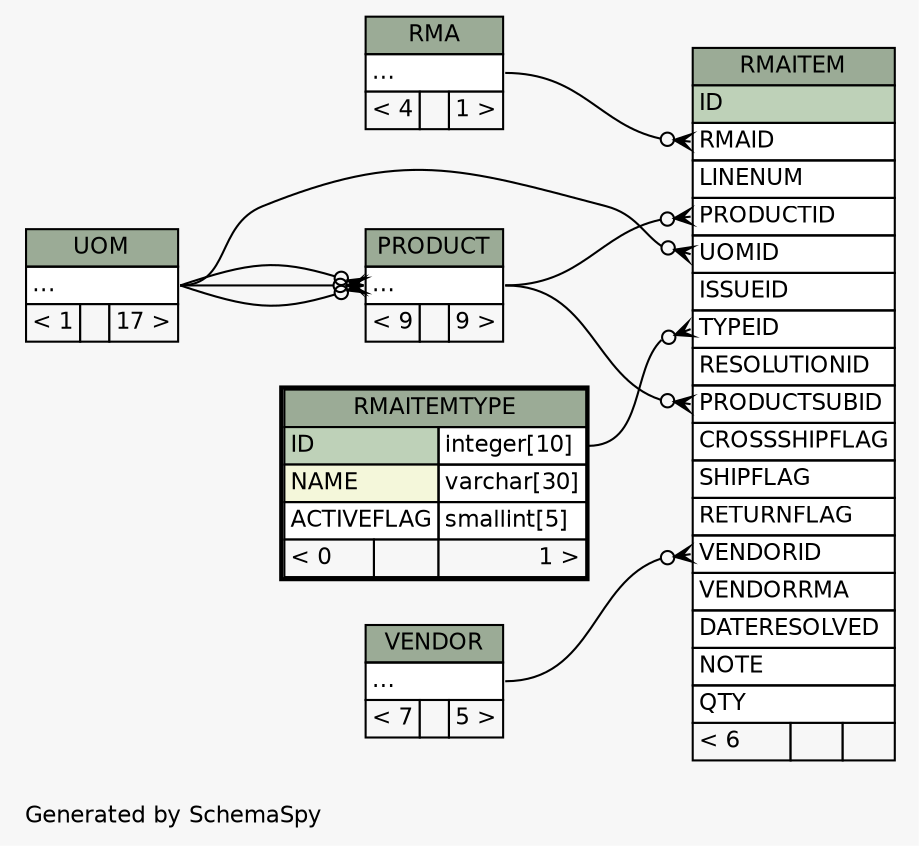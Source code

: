// dot 2.26.3 on Linux 3.5.0-34-generic
// SchemaSpy rev 590
digraph "twoDegreesRelationshipsDiagram" {
  graph [
    rankdir="RL"
    bgcolor="#f7f7f7"
    label="\nGenerated by SchemaSpy"
    labeljust="l"
    nodesep="0.18"
    ranksep="0.46"
    fontname="Helvetica"
    fontsize="11"
  ];
  node [
    fontname="Helvetica"
    fontsize="11"
    shape="plaintext"
  ];
  edge [
    arrowsize="0.8"
  ];
  "PRODUCT":"elipses":w -> "UOM":"elipses":e [arrowhead=none dir=back arrowtail=crowodot];
  "PRODUCT":"elipses":w -> "UOM":"elipses":e [arrowhead=none dir=back arrowtail=crowodot];
  "PRODUCT":"elipses":w -> "UOM":"elipses":e [arrowhead=none dir=back arrowtail=crowodot];
  "RMAITEM":"PRODUCTID":w -> "PRODUCT":"elipses":e [arrowhead=none dir=back arrowtail=crowodot];
  "RMAITEM":"PRODUCTSUBID":w -> "PRODUCT":"elipses":e [arrowhead=none dir=back arrowtail=crowodot];
  "RMAITEM":"RMAID":w -> "RMA":"elipses":e [arrowhead=none dir=back arrowtail=crowodot];
  "RMAITEM":"TYPEID":w -> "RMAITEMTYPE":"ID.type":e [arrowhead=none dir=back arrowtail=crowodot];
  "RMAITEM":"UOMID":w -> "UOM":"elipses":e [arrowhead=none dir=back arrowtail=crowodot];
  "RMAITEM":"VENDORID":w -> "VENDOR":"elipses":e [arrowhead=none dir=back arrowtail=crowodot];
  "PRODUCT" [
    label=<
    <TABLE BORDER="0" CELLBORDER="1" CELLSPACING="0" BGCOLOR="#ffffff">
      <TR><TD COLSPAN="3" BGCOLOR="#9bab96" ALIGN="CENTER">PRODUCT</TD></TR>
      <TR><TD PORT="elipses" COLSPAN="3" ALIGN="LEFT">...</TD></TR>
      <TR><TD ALIGN="LEFT" BGCOLOR="#f7f7f7">&lt; 9</TD><TD ALIGN="RIGHT" BGCOLOR="#f7f7f7">  </TD><TD ALIGN="RIGHT" BGCOLOR="#f7f7f7">9 &gt;</TD></TR>
    </TABLE>>
    URL="PRODUCT.html"
    tooltip="PRODUCT"
  ];
  "RMA" [
    label=<
    <TABLE BORDER="0" CELLBORDER="1" CELLSPACING="0" BGCOLOR="#ffffff">
      <TR><TD COLSPAN="3" BGCOLOR="#9bab96" ALIGN="CENTER">RMA</TD></TR>
      <TR><TD PORT="elipses" COLSPAN="3" ALIGN="LEFT">...</TD></TR>
      <TR><TD ALIGN="LEFT" BGCOLOR="#f7f7f7">&lt; 4</TD><TD ALIGN="RIGHT" BGCOLOR="#f7f7f7">  </TD><TD ALIGN="RIGHT" BGCOLOR="#f7f7f7">1 &gt;</TD></TR>
    </TABLE>>
    URL="RMA.html"
    tooltip="RMA"
  ];
  "RMAITEM" [
    label=<
    <TABLE BORDER="0" CELLBORDER="1" CELLSPACING="0" BGCOLOR="#ffffff">
      <TR><TD COLSPAN="3" BGCOLOR="#9bab96" ALIGN="CENTER">RMAITEM</TD></TR>
      <TR><TD PORT="ID" COLSPAN="3" BGCOLOR="#bed1b8" ALIGN="LEFT">ID</TD></TR>
      <TR><TD PORT="RMAID" COLSPAN="3" ALIGN="LEFT">RMAID</TD></TR>
      <TR><TD PORT="LINENUM" COLSPAN="3" ALIGN="LEFT">LINENUM</TD></TR>
      <TR><TD PORT="PRODUCTID" COLSPAN="3" ALIGN="LEFT">PRODUCTID</TD></TR>
      <TR><TD PORT="UOMID" COLSPAN="3" ALIGN="LEFT">UOMID</TD></TR>
      <TR><TD PORT="ISSUEID" COLSPAN="3" ALIGN="LEFT">ISSUEID</TD></TR>
      <TR><TD PORT="TYPEID" COLSPAN="3" ALIGN="LEFT">TYPEID</TD></TR>
      <TR><TD PORT="RESOLUTIONID" COLSPAN="3" ALIGN="LEFT">RESOLUTIONID</TD></TR>
      <TR><TD PORT="PRODUCTSUBID" COLSPAN="3" ALIGN="LEFT">PRODUCTSUBID</TD></TR>
      <TR><TD PORT="CROSSSHIPFLAG" COLSPAN="3" ALIGN="LEFT">CROSSSHIPFLAG</TD></TR>
      <TR><TD PORT="SHIPFLAG" COLSPAN="3" ALIGN="LEFT">SHIPFLAG</TD></TR>
      <TR><TD PORT="RETURNFLAG" COLSPAN="3" ALIGN="LEFT">RETURNFLAG</TD></TR>
      <TR><TD PORT="VENDORID" COLSPAN="3" ALIGN="LEFT">VENDORID</TD></TR>
      <TR><TD PORT="VENDORRMA" COLSPAN="3" ALIGN="LEFT">VENDORRMA</TD></TR>
      <TR><TD PORT="DATERESOLVED" COLSPAN="3" ALIGN="LEFT">DATERESOLVED</TD></TR>
      <TR><TD PORT="NOTE" COLSPAN="3" ALIGN="LEFT">NOTE</TD></TR>
      <TR><TD PORT="QTY" COLSPAN="3" ALIGN="LEFT">QTY</TD></TR>
      <TR><TD ALIGN="LEFT" BGCOLOR="#f7f7f7">&lt; 6</TD><TD ALIGN="RIGHT" BGCOLOR="#f7f7f7">  </TD><TD ALIGN="RIGHT" BGCOLOR="#f7f7f7">  </TD></TR>
    </TABLE>>
    URL="RMAITEM.html"
    tooltip="RMAITEM"
  ];
  "RMAITEMTYPE" [
    label=<
    <TABLE BORDER="2" CELLBORDER="1" CELLSPACING="0" BGCOLOR="#ffffff">
      <TR><TD COLSPAN="3" BGCOLOR="#9bab96" ALIGN="CENTER">RMAITEMTYPE</TD></TR>
      <TR><TD PORT="ID" COLSPAN="2" BGCOLOR="#bed1b8" ALIGN="LEFT">ID</TD><TD PORT="ID.type" ALIGN="LEFT">integer[10]</TD></TR>
      <TR><TD PORT="NAME" COLSPAN="2" BGCOLOR="#f4f7da" ALIGN="LEFT">NAME</TD><TD PORT="NAME.type" ALIGN="LEFT">varchar[30]</TD></TR>
      <TR><TD PORT="ACTIVEFLAG" COLSPAN="2" ALIGN="LEFT">ACTIVEFLAG</TD><TD PORT="ACTIVEFLAG.type" ALIGN="LEFT">smallint[5]</TD></TR>
      <TR><TD ALIGN="LEFT" BGCOLOR="#f7f7f7">&lt; 0</TD><TD ALIGN="RIGHT" BGCOLOR="#f7f7f7">  </TD><TD ALIGN="RIGHT" BGCOLOR="#f7f7f7">1 &gt;</TD></TR>
    </TABLE>>
    URL="RMAITEMTYPE.html"
    tooltip="RMAITEMTYPE"
  ];
  "UOM" [
    label=<
    <TABLE BORDER="0" CELLBORDER="1" CELLSPACING="0" BGCOLOR="#ffffff">
      <TR><TD COLSPAN="3" BGCOLOR="#9bab96" ALIGN="CENTER">UOM</TD></TR>
      <TR><TD PORT="elipses" COLSPAN="3" ALIGN="LEFT">...</TD></TR>
      <TR><TD ALIGN="LEFT" BGCOLOR="#f7f7f7">&lt; 1</TD><TD ALIGN="RIGHT" BGCOLOR="#f7f7f7">  </TD><TD ALIGN="RIGHT" BGCOLOR="#f7f7f7">17 &gt;</TD></TR>
    </TABLE>>
    URL="UOM.html"
    tooltip="UOM"
  ];
  "VENDOR" [
    label=<
    <TABLE BORDER="0" CELLBORDER="1" CELLSPACING="0" BGCOLOR="#ffffff">
      <TR><TD COLSPAN="3" BGCOLOR="#9bab96" ALIGN="CENTER">VENDOR</TD></TR>
      <TR><TD PORT="elipses" COLSPAN="3" ALIGN="LEFT">...</TD></TR>
      <TR><TD ALIGN="LEFT" BGCOLOR="#f7f7f7">&lt; 7</TD><TD ALIGN="RIGHT" BGCOLOR="#f7f7f7">  </TD><TD ALIGN="RIGHT" BGCOLOR="#f7f7f7">5 &gt;</TD></TR>
    </TABLE>>
    URL="VENDOR.html"
    tooltip="VENDOR"
  ];
}
